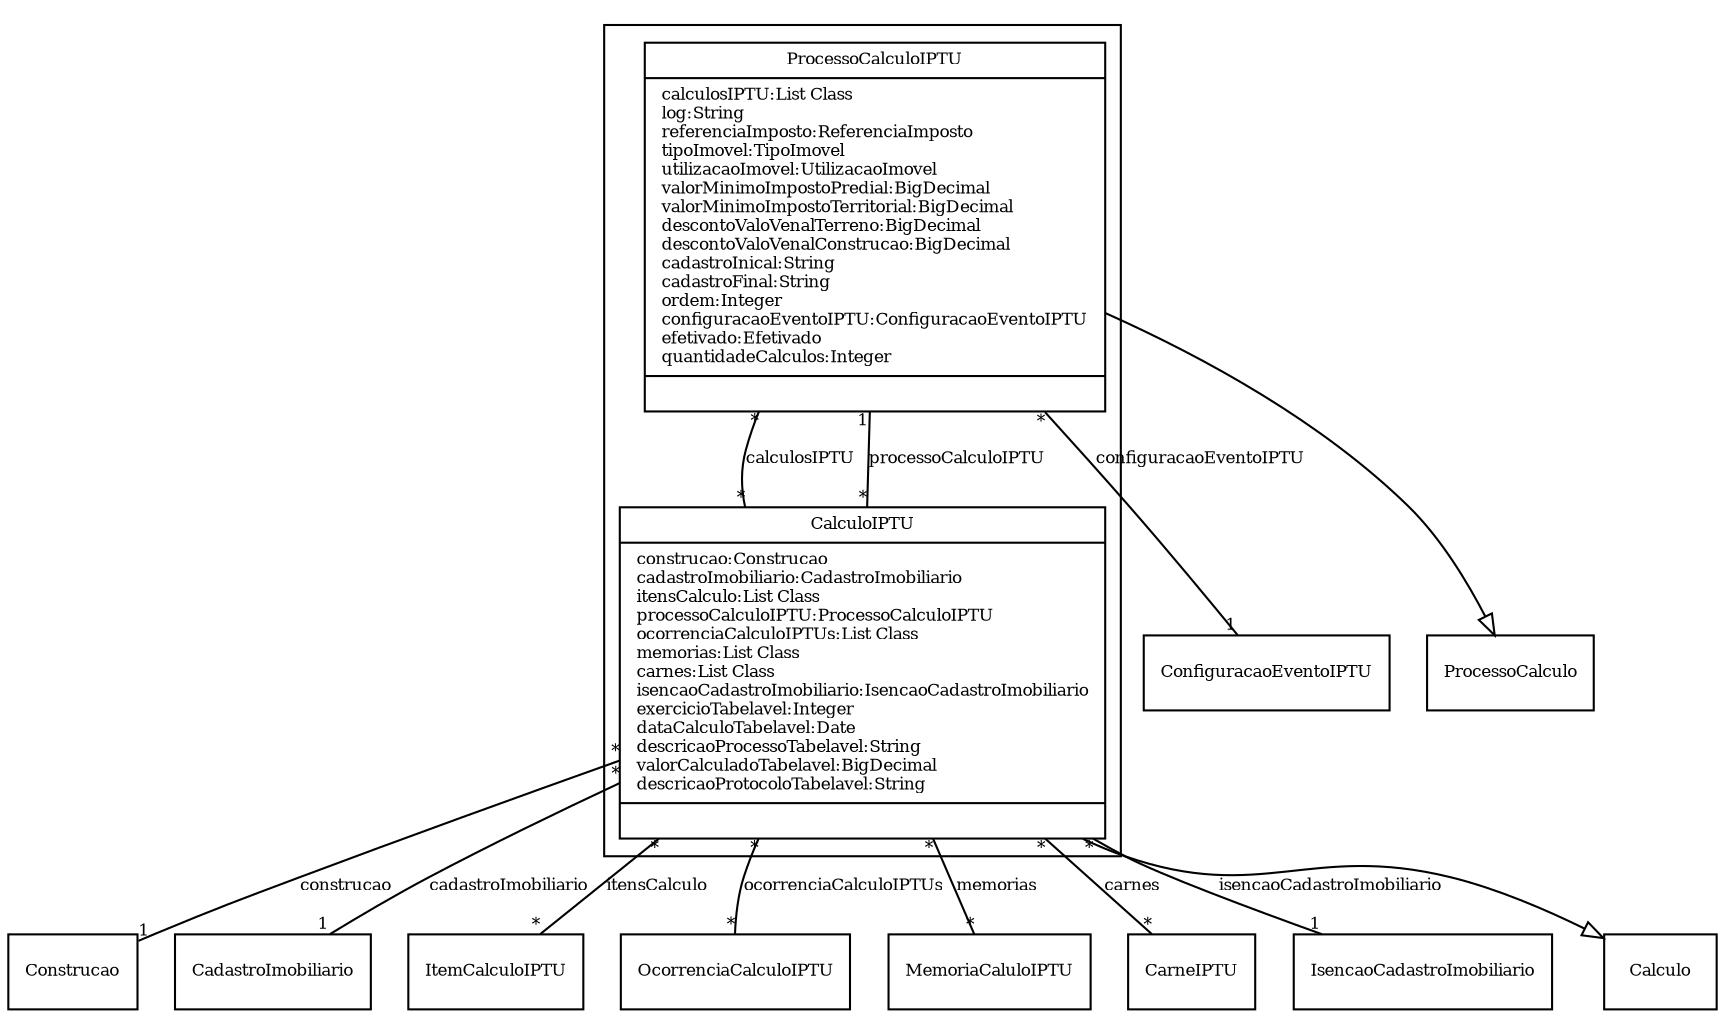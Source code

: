 digraph G{
fontname = "Times-Roman"
fontsize = 8

node [
        fontname = "Times-Roman"
        fontsize = 8
        shape = "record"
]

edge [
        fontname = "Times-Roman"
        fontsize = 8
]

subgraph clusterCALCULO_DE_IPTU
{
ProcessoCalculoIPTU [label = "{ProcessoCalculoIPTU|calculosIPTU:List Class\llog:String\lreferenciaImposto:ReferenciaImposto\ltipoImovel:TipoImovel\lutilizacaoImovel:UtilizacaoImovel\lvalorMinimoImpostoPredial:BigDecimal\lvalorMinimoImpostoTerritorial:BigDecimal\ldescontoValoVenalTerreno:BigDecimal\ldescontoValoVenalConstrucao:BigDecimal\lcadastroInical:String\lcadastroFinal:String\lordem:Integer\lconfiguracaoEventoIPTU:ConfiguracaoEventoIPTU\lefetivado:Efetivado\lquantidadeCalculos:Integer\l|\l}"]
CalculoIPTU [label = "{CalculoIPTU|construcao:Construcao\lcadastroImobiliario:CadastroImobiliario\litensCalculo:List Class\lprocessoCalculoIPTU:ProcessoCalculoIPTU\locorrenciaCalculoIPTUs:List Class\lmemorias:List Class\lcarnes:List Class\lisencaoCadastroImobiliario:IsencaoCadastroImobiliario\lexercicioTabelavel:Integer\ldataCalculoTabelavel:Date\ldescricaoProcessoTabelavel:String\lvalorCalculadoTabelavel:BigDecimal\ldescricaoProtocoloTabelavel:String\l|\l}"]
}
edge [arrowhead = "none" headlabel = "*" taillabel = "*"] ProcessoCalculoIPTU -> CalculoIPTU [label = "calculosIPTU"]
edge [arrowhead = "none" headlabel = "1" taillabel = "*"] ProcessoCalculoIPTU -> ConfiguracaoEventoIPTU [label = "configuracaoEventoIPTU"]
edge [ arrowhead = "empty" headlabel = "" taillabel = ""] ProcessoCalculoIPTU -> ProcessoCalculo
edge [arrowhead = "none" headlabel = "1" taillabel = "*"] CalculoIPTU -> Construcao [label = "construcao"]
edge [arrowhead = "none" headlabel = "1" taillabel = "*"] CalculoIPTU -> CadastroImobiliario [label = "cadastroImobiliario"]
edge [arrowhead = "none" headlabel = "*" taillabel = "*"] CalculoIPTU -> ItemCalculoIPTU [label = "itensCalculo"]
edge [arrowhead = "none" headlabel = "1" taillabel = "*"] CalculoIPTU -> ProcessoCalculoIPTU [label = "processoCalculoIPTU"]
edge [arrowhead = "none" headlabel = "*" taillabel = "*"] CalculoIPTU -> OcorrenciaCalculoIPTU [label = "ocorrenciaCalculoIPTUs"]
edge [arrowhead = "none" headlabel = "*" taillabel = "*"] CalculoIPTU -> MemoriaCaluloIPTU [label = "memorias"]
edge [arrowhead = "none" headlabel = "*" taillabel = "*"] CalculoIPTU -> CarneIPTU [label = "carnes"]
edge [arrowhead = "none" headlabel = "1" taillabel = "*"] CalculoIPTU -> IsencaoCadastroImobiliario [label = "isencaoCadastroImobiliario"]
edge [ arrowhead = "empty" headlabel = "" taillabel = ""] CalculoIPTU -> Calculo
}
